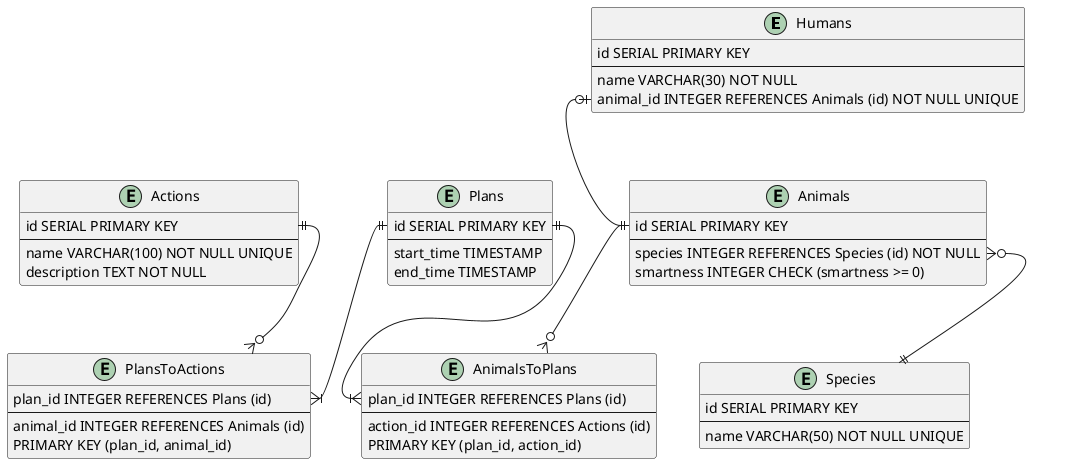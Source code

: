@startuml Data Model

entity Humans {
    id SERIAL PRIMARY KEY
    --
    name VARCHAR(30) NOT NULL
    animal_id INTEGER REFERENCES Animals (id) NOT NULL UNIQUE
}

entity AnimalsToPlans {
    plan_id INTEGER REFERENCES Plans (id)
    --
    action_id INTEGER REFERENCES Actions (id)
    PRIMARY KEY (plan_id, action_id)
}


entity Animals {
    id SERIAL PRIMARY KEY
    --
    species INTEGER REFERENCES Species (id) NOT NULL
    smartness INTEGER CHECK (smartness >= 0)
}

entity PlansToActions {
    plan_id INTEGER REFERENCES Plans (id)
    --
    animal_id INTEGER REFERENCES Animals (id)
    PRIMARY KEY (plan_id, animal_id)
}

entity Species {
    id SERIAL PRIMARY KEY
    --
    name VARCHAR(50) NOT NULL UNIQUE
}

entity Actions {
    id SERIAL PRIMARY KEY
    --
    name VARCHAR(100) NOT NULL UNIQUE
    description TEXT NOT NULL
}

entity Plans {
    id SERIAL PRIMARY KEY
    --
    start_time TIMESTAMP
    end_time TIMESTAMP
}


Humans::animal_id |o--|| Animals::id

Animals::species }o--|| Species

Animals::id ||--o{ AnimalsToPlans::animal_id
Plans::id ||--|{ AnimalsToPlans::plan_id

Plans::id ||--|{ PlansToActions::plan_id
Actions::id ||--o{ PlansToActions::action_id

@enduml